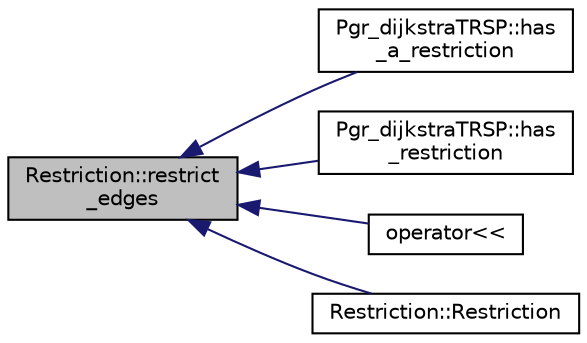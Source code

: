 digraph "Restriction::restrict_edges"
{
  edge [fontname="Helvetica",fontsize="10",labelfontname="Helvetica",labelfontsize="10"];
  node [fontname="Helvetica",fontsize="10",shape=record];
  rankdir="LR";
  Node18 [label="Restriction::restrict\l_edges",height=0.2,width=0.4,color="black", fillcolor="grey75", style="filled", fontcolor="black"];
  Node18 -> Node19 [dir="back",color="midnightblue",fontsize="10",style="solid",fontname="Helvetica"];
  Node19 [label="Pgr_dijkstraTRSP::has\l_a_restriction",height=0.2,width=0.4,color="black", fillcolor="white", style="filled",URL="$classPgr__dijkstraTRSP.html#aa492cfa5557becb203807b26b457b1aa"];
  Node18 -> Node20 [dir="back",color="midnightblue",fontsize="10",style="solid",fontname="Helvetica"];
  Node20 [label="Pgr_dijkstraTRSP::has\l_restriction",height=0.2,width=0.4,color="black", fillcolor="white", style="filled",URL="$classPgr__dijkstraTRSP.html#a46adf84aa4578b46331e645784499b10"];
  Node18 -> Node21 [dir="back",color="midnightblue",fontsize="10",style="solid",fontname="Helvetica"];
  Node21 [label="operator\<\<",height=0.2,width=0.4,color="black", fillcolor="white", style="filled",URL="$restriction_8cpp.html#a57d383b8d802e6152ab2df58c588bccb"];
  Node18 -> Node22 [dir="back",color="midnightblue",fontsize="10",style="solid",fontname="Helvetica"];
  Node22 [label="Restriction::Restriction",height=0.2,width=0.4,color="black", fillcolor="white", style="filled",URL="$classRestriction.html#aff27a470e51846db8bae275181e67810"];
}
